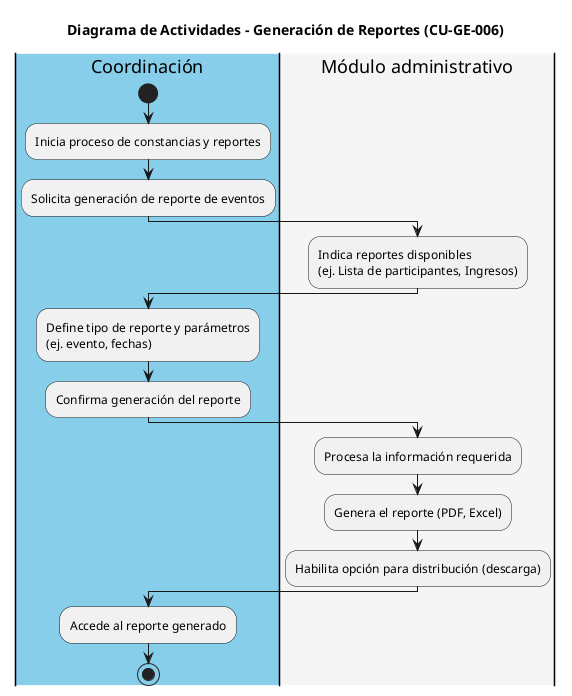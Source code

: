 @startuml CU-GE-006_Generar_Reportes
title Diagrama de Actividades - Generación de Reportes (CU-GE-006)

|#skyblue|Coordinación|
start
:Inicia proceso de constancias y reportes;
:Solicita generación de reporte de eventos;

|#whitesmoke|Módulo administrativo|
:Indica reportes disponibles
(ej. Lista de participantes, Ingresos);

|#skyblue|Coordinación|
:Define tipo de reporte y parámetros
(ej. evento, fechas);
:Confirma generación del reporte;

|#whitesmoke|Módulo administrativo|
:Procesa la información requerida;
:Genera el reporte (PDF, Excel);
:Habilita opción para distribución (descarga);

|#skyblue|Coordinación|
:Accede al reporte generado;
stop
@enduml